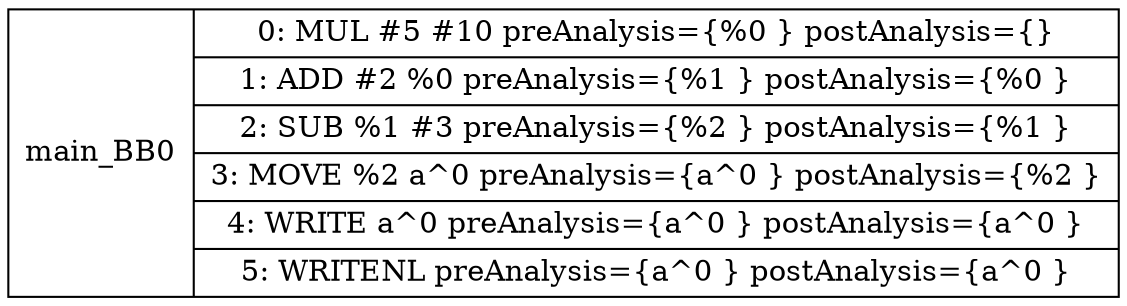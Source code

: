 diGraph G { 
main_BB0 [shape=record, label="<b>main_BB0| {0: MUL #5 #10 preAnalysis=\{%0 \} postAnalysis=\{\}|1: ADD #2 %0 preAnalysis=\{%1 \} postAnalysis=\{%0 \}|2: SUB %1 #3 preAnalysis=\{%2 \} postAnalysis=\{%1 \}|3: MOVE %2 a^0 preAnalysis=\{a^0 \} postAnalysis=\{%2 \}|4: WRITE a^0 preAnalysis=\{a^0 \} postAnalysis=\{a^0 \}|5: WRITENL  preAnalysis=\{a^0 \} postAnalysis=\{a^0 \}}"];



}